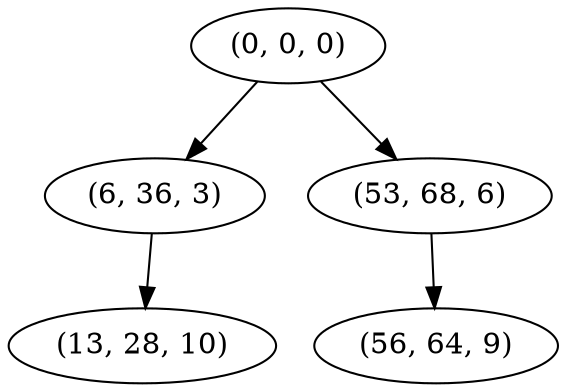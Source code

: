digraph tree {
    "(0, 0, 0)";
    "(6, 36, 3)";
    "(13, 28, 10)";
    "(53, 68, 6)";
    "(56, 64, 9)";
    "(0, 0, 0)" -> "(6, 36, 3)";
    "(0, 0, 0)" -> "(53, 68, 6)";
    "(6, 36, 3)" -> "(13, 28, 10)";
    "(53, 68, 6)" -> "(56, 64, 9)";
}
